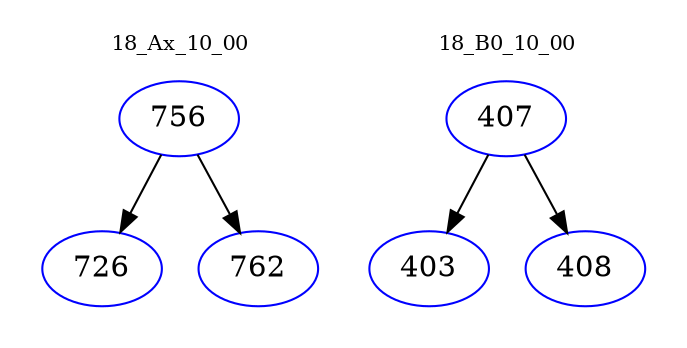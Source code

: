 digraph{
subgraph cluster_0 {
color = white
label = "18_Ax_10_00";
fontsize=10;
T0_756 [label="756", color="blue"]
T0_756 -> T0_726 [color="black"]
T0_726 [label="726", color="blue"]
T0_756 -> T0_762 [color="black"]
T0_762 [label="762", color="blue"]
}
subgraph cluster_1 {
color = white
label = "18_B0_10_00";
fontsize=10;
T1_407 [label="407", color="blue"]
T1_407 -> T1_403 [color="black"]
T1_403 [label="403", color="blue"]
T1_407 -> T1_408 [color="black"]
T1_408 [label="408", color="blue"]
}
}
